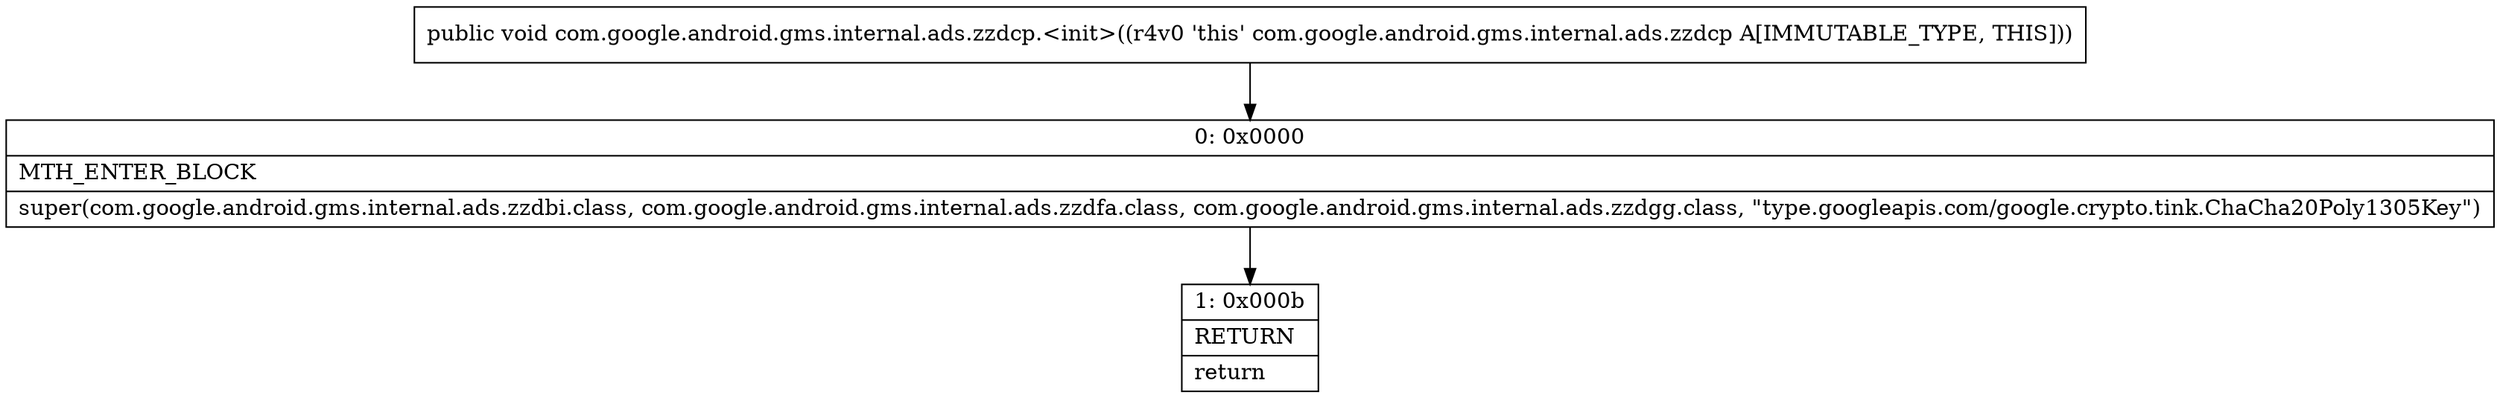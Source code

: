 digraph "CFG forcom.google.android.gms.internal.ads.zzdcp.\<init\>()V" {
Node_0 [shape=record,label="{0\:\ 0x0000|MTH_ENTER_BLOCK\l|super(com.google.android.gms.internal.ads.zzdbi.class, com.google.android.gms.internal.ads.zzdfa.class, com.google.android.gms.internal.ads.zzdgg.class, \"type.googleapis.com\/google.crypto.tink.ChaCha20Poly1305Key\")\l}"];
Node_1 [shape=record,label="{1\:\ 0x000b|RETURN\l|return\l}"];
MethodNode[shape=record,label="{public void com.google.android.gms.internal.ads.zzdcp.\<init\>((r4v0 'this' com.google.android.gms.internal.ads.zzdcp A[IMMUTABLE_TYPE, THIS])) }"];
MethodNode -> Node_0;
Node_0 -> Node_1;
}

